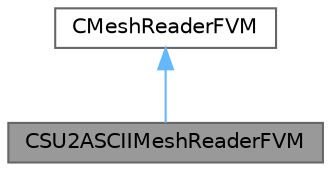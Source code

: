 digraph "CSU2ASCIIMeshReaderFVM"
{
 // LATEX_PDF_SIZE
  bgcolor="transparent";
  edge [fontname=Helvetica,fontsize=10,labelfontname=Helvetica,labelfontsize=10];
  node [fontname=Helvetica,fontsize=10,shape=box,height=0.2,width=0.4];
  Node1 [id="Node000001",label="CSU2ASCIIMeshReaderFVM",height=0.2,width=0.4,color="gray40", fillcolor="grey60", style="filled", fontcolor="black",tooltip="Reads a native SU2 ASCII grid into linear partitions for the finite volume solver (FVM)."];
  Node2 -> Node1 [id="edge1_Node000001_Node000002",dir="back",color="steelblue1",style="solid",tooltip=" "];
  Node2 [id="Node000002",label="CMeshReaderFVM",height=0.2,width=0.4,color="gray40", fillcolor="white", style="filled",URL="$classCMeshReaderFVM.html",tooltip="Base class for the mesh zone readers of the finite volume solver (FVM)."];
}
